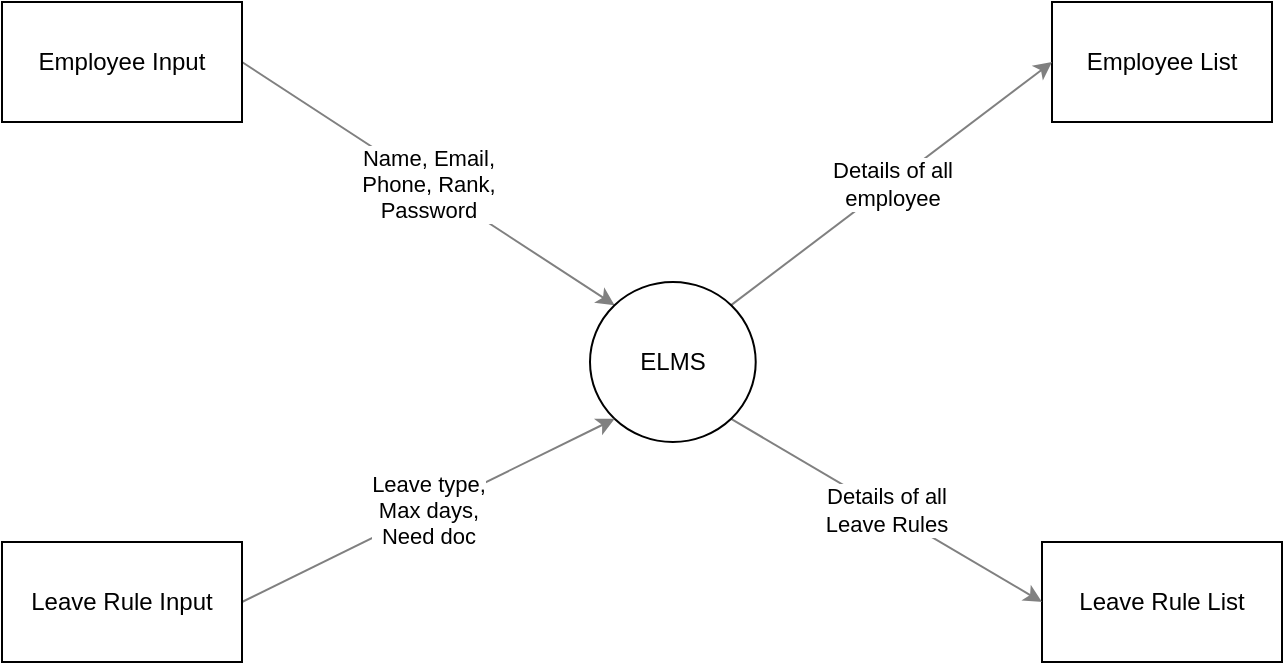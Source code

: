 <mxfile>
    <diagram id="KPTtq2owFHN-T4AokWz3" name="Page-1">
        <mxGraphModel dx="770" dy="611" grid="1" gridSize="10" guides="1" tooltips="1" connect="1" arrows="1" fold="1" page="1" pageScale="1" pageWidth="850" pageHeight="1100" background="none" math="0" shadow="0">
            <root>
                <mxCell id="0"/>
                <mxCell id="1" parent="0"/>
                <mxCell id="2" value="Employee List" style="whiteSpace=wrap;html=1;fillColor=none;" parent="1" vertex="1">
                    <mxGeometry x="615" y="120" width="110" height="60" as="geometry"/>
                </mxCell>
                <mxCell id="3" value="Leave Rule List" style="whiteSpace=wrap;html=1;fillColor=none;" parent="1" vertex="1">
                    <mxGeometry x="610" y="390" width="120" height="60" as="geometry"/>
                </mxCell>
                <mxCell id="7" value="Name, Email,&lt;br&gt;Phone, Rank,&lt;br&gt;Password" style="edgeStyle=none;html=1;exitX=1;exitY=0.5;exitDx=0;exitDy=0;entryX=0;entryY=0;entryDx=0;entryDy=0;strokeColor=#808080;" parent="1" source="4" target="6" edge="1">
                    <mxGeometry x="-0.002" relative="1" as="geometry">
                        <mxPoint as="offset"/>
                    </mxGeometry>
                </mxCell>
                <mxCell id="4" value="Employee Input" style="whiteSpace=wrap;html=1;fillColor=none;" parent="1" vertex="1">
                    <mxGeometry x="90" y="120" width="120" height="60" as="geometry"/>
                </mxCell>
                <mxCell id="8" value="Details of all&lt;br&gt;employee" style="edgeStyle=none;html=1;exitX=1;exitY=0;exitDx=0;exitDy=0;entryX=0;entryY=0.5;entryDx=0;entryDy=0;strokeColor=#808080;" parent="1" source="6" target="2" edge="1">
                    <mxGeometry relative="1" as="geometry"/>
                </mxCell>
                <mxCell id="9" value="Details of all&lt;br&gt;Leave Rules" style="edgeStyle=none;html=1;exitX=1;exitY=1;exitDx=0;exitDy=0;entryX=0;entryY=0.5;entryDx=0;entryDy=0;strokeColor=#808080;" parent="1" source="6" target="3" edge="1">
                    <mxGeometry relative="1" as="geometry"/>
                </mxCell>
                <mxCell id="6" value="ELMS" style="ellipse;whiteSpace=wrap;html=1;fillColor=none;" parent="1" vertex="1">
                    <mxGeometry x="384" y="260" width="82.86" height="80" as="geometry"/>
                </mxCell>
                <mxCell id="20" value="Leave type,&lt;br&gt;Max days,&lt;br&gt;Need doc" style="edgeStyle=none;html=1;exitX=1;exitY=0.5;exitDx=0;exitDy=0;entryX=0;entryY=1;entryDx=0;entryDy=0;strokeColor=#808080;" parent="1" source="12" target="6" edge="1">
                    <mxGeometry relative="1" as="geometry"/>
                </mxCell>
                <mxCell id="12" value="Leave Rule Input" style="whiteSpace=wrap;html=1;fillColor=none;" parent="1" vertex="1">
                    <mxGeometry x="90" y="390" width="120" height="60" as="geometry"/>
                </mxCell>
            </root>
        </mxGraphModel>
    </diagram>
</mxfile>